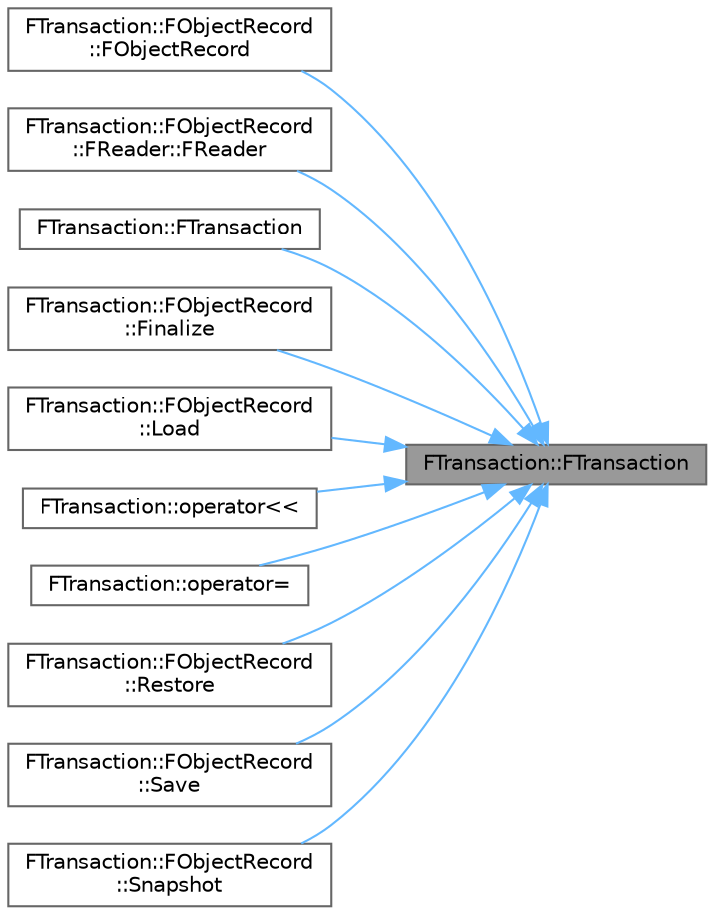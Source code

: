 digraph "FTransaction::FTransaction"
{
 // INTERACTIVE_SVG=YES
 // LATEX_PDF_SIZE
  bgcolor="transparent";
  edge [fontname=Helvetica,fontsize=10,labelfontname=Helvetica,labelfontsize=10];
  node [fontname=Helvetica,fontsize=10,shape=box,height=0.2,width=0.4];
  rankdir="RL";
  Node1 [id="Node000001",label="FTransaction::FTransaction",height=0.2,width=0.4,color="gray40", fillcolor="grey60", style="filled", fontcolor="black",tooltip=" "];
  Node1 -> Node2 [id="edge1_Node000001_Node000002",dir="back",color="steelblue1",style="solid",tooltip=" "];
  Node2 [id="Node000002",label="FTransaction::FObjectRecord\l::FObjectRecord",height=0.2,width=0.4,color="grey40", fillcolor="white", style="filled",URL="$d2/d59/classFTransaction_1_1FObjectRecord.html#a751107d291da3d060c9c8c86894e664c",tooltip=" "];
  Node1 -> Node3 [id="edge2_Node000001_Node000003",dir="back",color="steelblue1",style="solid",tooltip=" "];
  Node3 [id="Node000003",label="FTransaction::FObjectRecord\l::FReader::FReader",height=0.2,width=0.4,color="grey40", fillcolor="white", style="filled",URL="$d6/dea/classFTransaction_1_1FObjectRecord_1_1FReader.html#a44d570948072b2d3ecbb04371f5f9981",tooltip=" "];
  Node1 -> Node4 [id="edge3_Node000001_Node000004",dir="back",color="steelblue1",style="solid",tooltip=" "];
  Node4 [id="Node000004",label="FTransaction::FTransaction",height=0.2,width=0.4,color="grey40", fillcolor="white", style="filled",URL="$d1/dd5/classFTransaction.html#a2ec43fea6c449b08a115424533b78907",tooltip=" "];
  Node1 -> Node5 [id="edge4_Node000001_Node000005",dir="back",color="steelblue1",style="solid",tooltip=" "];
  Node5 [id="Node000005",label="FTransaction::FObjectRecord\l::Finalize",height=0.2,width=0.4,color="grey40", fillcolor="white", style="filled",URL="$d2/d59/classFTransaction_1_1FObjectRecord.html#a48248f9d4198a79d80bdf571bed24a6b",tooltip=" "];
  Node1 -> Node6 [id="edge5_Node000001_Node000006",dir="back",color="steelblue1",style="solid",tooltip=" "];
  Node6 [id="Node000006",label="FTransaction::FObjectRecord\l::Load",height=0.2,width=0.4,color="grey40", fillcolor="white", style="filled",URL="$d2/d59/classFTransaction_1_1FObjectRecord.html#ac93ccb1557d09b1614a780d56fbc1c11",tooltip=" "];
  Node1 -> Node7 [id="edge6_Node000001_Node000007",dir="back",color="steelblue1",style="solid",tooltip=" "];
  Node7 [id="Node000007",label="FTransaction::operator\<\<",height=0.2,width=0.4,color="grey40", fillcolor="white", style="filled",URL="$d1/dd5/classFTransaction.html#ac887a9aa07f517eb708155f083efa5ff",tooltip="Serializes a reference to a transaction in a given archive."];
  Node1 -> Node8 [id="edge7_Node000001_Node000008",dir="back",color="steelblue1",style="solid",tooltip=" "];
  Node8 [id="Node000008",label="FTransaction::operator=",height=0.2,width=0.4,color="grey40", fillcolor="white", style="filled",URL="$d1/dd5/classFTransaction.html#a59d824a481101ce2b4e8a062a2f832f2",tooltip=" "];
  Node1 -> Node9 [id="edge8_Node000001_Node000009",dir="back",color="steelblue1",style="solid",tooltip=" "];
  Node9 [id="Node000009",label="FTransaction::FObjectRecord\l::Restore",height=0.2,width=0.4,color="grey40", fillcolor="white", style="filled",URL="$d2/d59/classFTransaction_1_1FObjectRecord.html#a3049e05b20023ff047f74402dcce3f14",tooltip=" "];
  Node1 -> Node10 [id="edge9_Node000001_Node000010",dir="back",color="steelblue1",style="solid",tooltip=" "];
  Node10 [id="Node000010",label="FTransaction::FObjectRecord\l::Save",height=0.2,width=0.4,color="grey40", fillcolor="white", style="filled",URL="$d2/d59/classFTransaction_1_1FObjectRecord.html#a1c36a5be86fae2e811b646f48a9b2cb3",tooltip=" "];
  Node1 -> Node11 [id="edge10_Node000001_Node000011",dir="back",color="steelblue1",style="solid",tooltip=" "];
  Node11 [id="Node000011",label="FTransaction::FObjectRecord\l::Snapshot",height=0.2,width=0.4,color="grey40", fillcolor="white", style="filled",URL="$d2/d59/classFTransaction_1_1FObjectRecord.html#aeef1debdc886a34097989aeb638fecf4",tooltip=" "];
}
